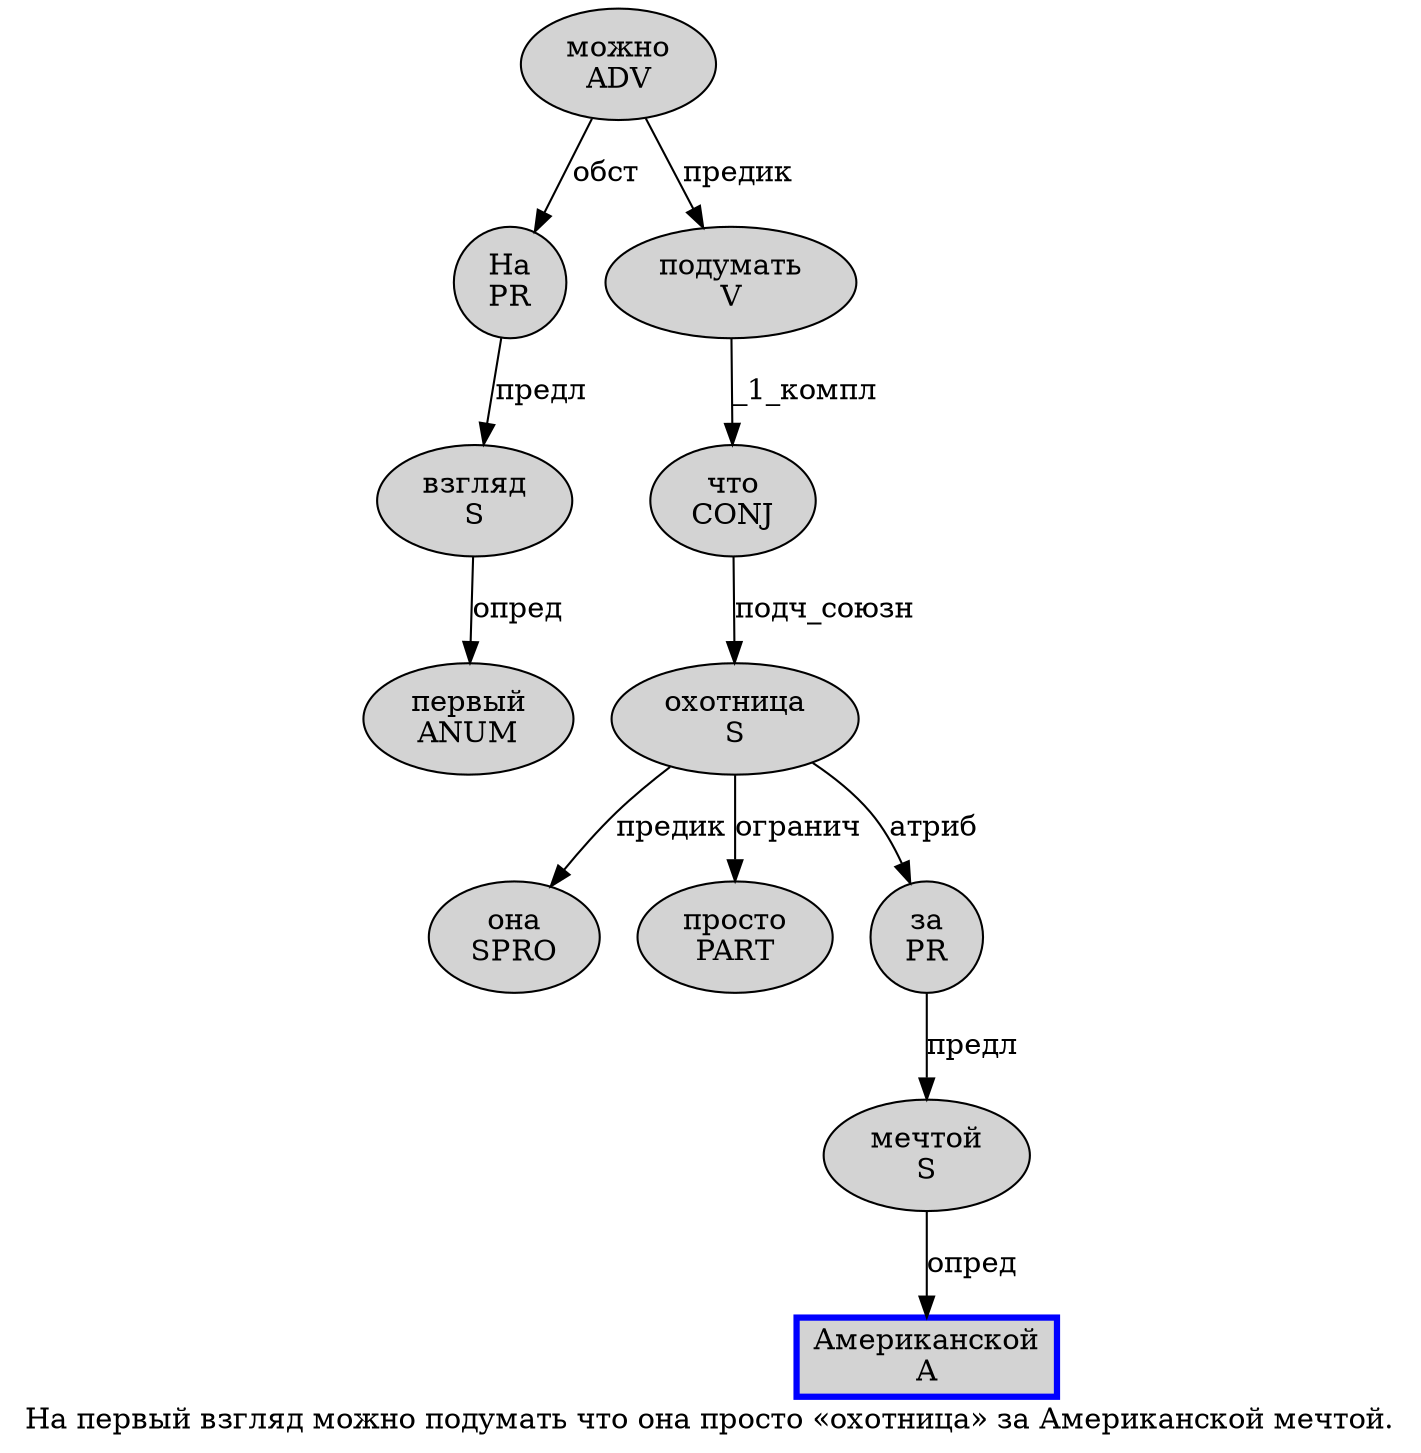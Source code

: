 digraph SENTENCE_1084 {
	graph [label="На первый взгляд можно подумать что она просто «охотница» за Американской мечтой."]
	node [style=filled]
		0 [label="На
PR" color="" fillcolor=lightgray penwidth=1 shape=ellipse]
		1 [label="первый
ANUM" color="" fillcolor=lightgray penwidth=1 shape=ellipse]
		2 [label="взгляд
S" color="" fillcolor=lightgray penwidth=1 shape=ellipse]
		3 [label="можно
ADV" color="" fillcolor=lightgray penwidth=1 shape=ellipse]
		4 [label="подумать
V" color="" fillcolor=lightgray penwidth=1 shape=ellipse]
		5 [label="что
CONJ" color="" fillcolor=lightgray penwidth=1 shape=ellipse]
		6 [label="она
SPRO" color="" fillcolor=lightgray penwidth=1 shape=ellipse]
		7 [label="просто
PART" color="" fillcolor=lightgray penwidth=1 shape=ellipse]
		9 [label="охотница
S" color="" fillcolor=lightgray penwidth=1 shape=ellipse]
		11 [label="за
PR" color="" fillcolor=lightgray penwidth=1 shape=ellipse]
		12 [label="Американской
A" color=blue fillcolor=lightgray penwidth=3 shape=box]
		13 [label="мечтой
S" color="" fillcolor=lightgray penwidth=1 shape=ellipse]
			5 -> 9 [label="подч_союзн"]
			3 -> 0 [label="обст"]
			3 -> 4 [label="предик"]
			0 -> 2 [label="предл"]
			4 -> 5 [label="_1_компл"]
			2 -> 1 [label="опред"]
			11 -> 13 [label="предл"]
			13 -> 12 [label="опред"]
			9 -> 6 [label="предик"]
			9 -> 7 [label="огранич"]
			9 -> 11 [label="атриб"]
}